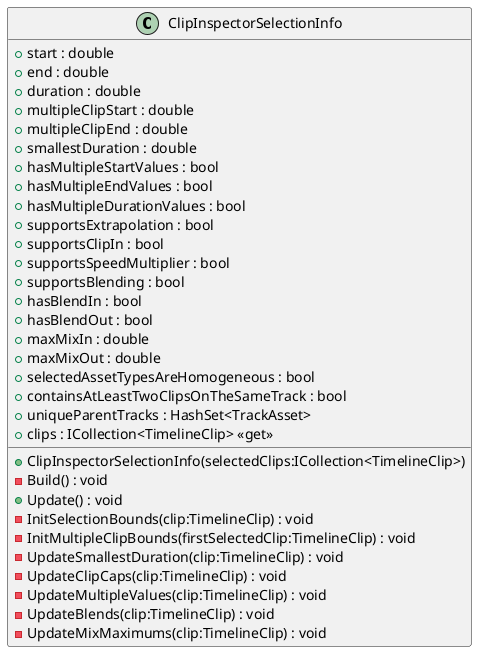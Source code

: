 @startuml
class ClipInspectorSelectionInfo {
    + start : double
    + end : double
    + duration : double
    + multipleClipStart : double
    + multipleClipEnd : double
    + smallestDuration : double
    + hasMultipleStartValues : bool
    + hasMultipleEndValues : bool
    + hasMultipleDurationValues : bool
    + supportsExtrapolation : bool
    + supportsClipIn : bool
    + supportsSpeedMultiplier : bool
    + supportsBlending : bool
    + hasBlendIn : bool
    + hasBlendOut : bool
    + maxMixIn : double
    + maxMixOut : double
    + selectedAssetTypesAreHomogeneous : bool
    + containsAtLeastTwoClipsOnTheSameTrack : bool
    + uniqueParentTracks : HashSet<TrackAsset>
    + clips : ICollection<TimelineClip> <<get>>
    + ClipInspectorSelectionInfo(selectedClips:ICollection<TimelineClip>)
    - Build() : void
    + Update() : void
    - InitSelectionBounds(clip:TimelineClip) : void
    - InitMultipleClipBounds(firstSelectedClip:TimelineClip) : void
    - UpdateSmallestDuration(clip:TimelineClip) : void
    - UpdateClipCaps(clip:TimelineClip) : void
    - UpdateMultipleValues(clip:TimelineClip) : void
    - UpdateBlends(clip:TimelineClip) : void
    - UpdateMixMaximums(clip:TimelineClip) : void
}
@enduml
